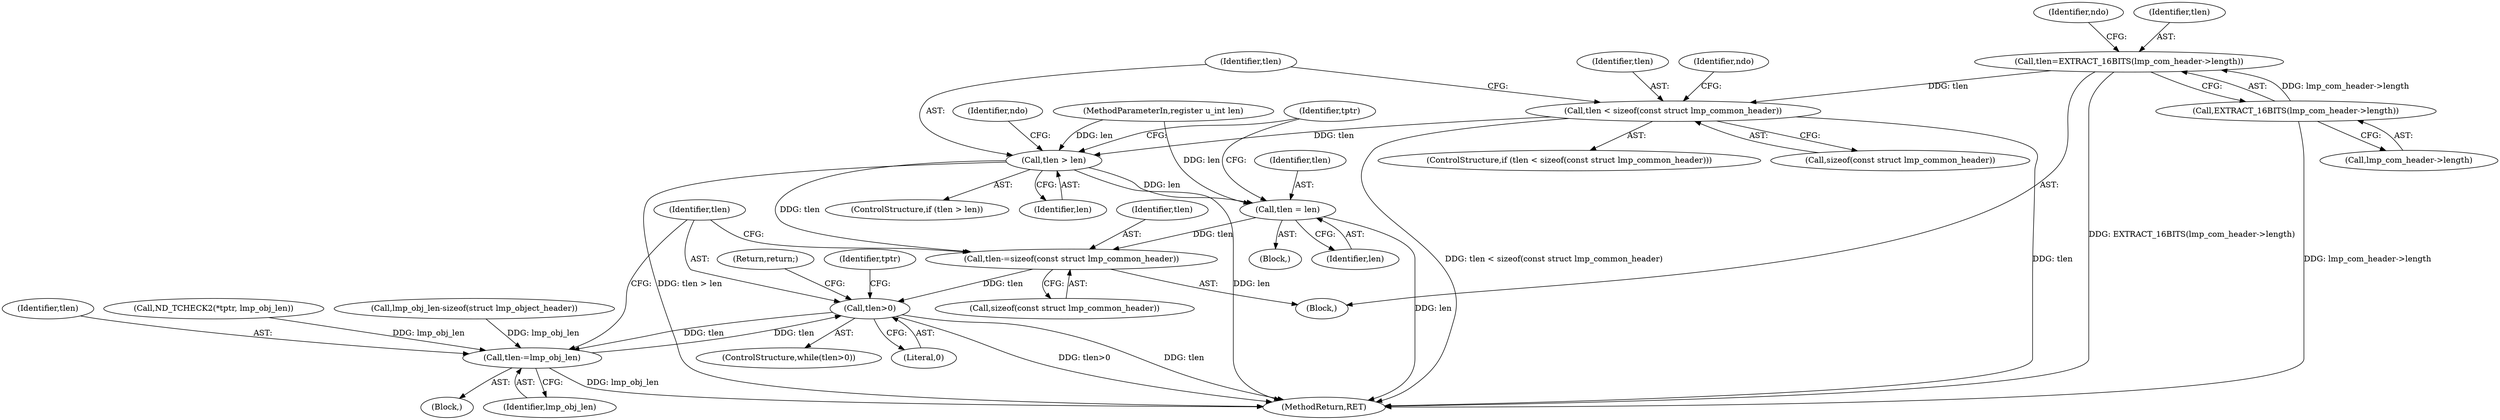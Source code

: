 digraph "0_tcpdump_0b661e0aa61850234b64394585cf577aac570bf4@API" {
"1000223" [label="(Call,tlen < sizeof(const struct lmp_common_header))"];
"1000189" [label="(Call,tlen=EXTRACT_16BITS(lmp_com_header->length))"];
"1000191" [label="(Call,EXTRACT_16BITS(lmp_com_header->length))"];
"1000234" [label="(Call,tlen > len)"];
"1000242" [label="(Call,tlen = len)"];
"1000249" [label="(Call,tlen-=sizeof(const struct lmp_common_header))"];
"1000254" [label="(Call,tlen>0)"];
"1001938" [label="(Call,tlen-=lmp_obj_len)"];
"1000223" [label="(Call,tlen < sizeof(const struct lmp_common_header))"];
"1001931" [label="(Call,lmp_obj_len-sizeof(struct lmp_object_header))"];
"1000236" [label="(Identifier,len)"];
"1000354" [label="(Call,ND_TCHECK2(*tptr, lmp_obj_len))"];
"1000230" [label="(Identifier,ndo)"];
"1000233" [label="(ControlStructure,if (tlen > len))"];
"1000225" [label="(Call,sizeof(const struct lmp_common_header))"];
"1000114" [label="(Block,)"];
"1000255" [label="(Identifier,tlen)"];
"1000113" [label="(MethodParameterIn,register u_int len)"];
"1000234" [label="(Call,tlen > len)"];
"1000251" [label="(Call,sizeof(const struct lmp_common_header))"];
"1001940" [label="(Identifier,lmp_obj_len)"];
"1000242" [label="(Call,tlen = len)"];
"1000235" [label="(Identifier,tlen)"];
"1000260" [label="(Identifier,tptr)"];
"1001941" [label="(Return,return;)"];
"1000253" [label="(ControlStructure,while(tlen>0))"];
"1000197" [label="(Identifier,ndo)"];
"1000249" [label="(Call,tlen-=sizeof(const struct lmp_common_header))"];
"1000237" [label="(Block,)"];
"1000244" [label="(Identifier,len)"];
"1000256" [label="(Literal,0)"];
"1001939" [label="(Identifier,tlen)"];
"1000224" [label="(Identifier,tlen)"];
"1000250" [label="(Identifier,tlen)"];
"1000246" [label="(Identifier,tptr)"];
"1001949" [label="(MethodReturn,RET)"];
"1000243" [label="(Identifier,tlen)"];
"1000254" [label="(Call,tlen>0)"];
"1000257" [label="(Block,)"];
"1000189" [label="(Call,tlen=EXTRACT_16BITS(lmp_com_header->length))"];
"1000191" [label="(Call,EXTRACT_16BITS(lmp_com_header->length))"];
"1000240" [label="(Identifier,ndo)"];
"1001938" [label="(Call,tlen-=lmp_obj_len)"];
"1000190" [label="(Identifier,tlen)"];
"1000192" [label="(Call,lmp_com_header->length)"];
"1000222" [label="(ControlStructure,if (tlen < sizeof(const struct lmp_common_header)))"];
"1000223" -> "1000222"  [label="AST: "];
"1000223" -> "1000225"  [label="CFG: "];
"1000224" -> "1000223"  [label="AST: "];
"1000225" -> "1000223"  [label="AST: "];
"1000230" -> "1000223"  [label="CFG: "];
"1000235" -> "1000223"  [label="CFG: "];
"1000223" -> "1001949"  [label="DDG: tlen < sizeof(const struct lmp_common_header)"];
"1000223" -> "1001949"  [label="DDG: tlen"];
"1000189" -> "1000223"  [label="DDG: tlen"];
"1000223" -> "1000234"  [label="DDG: tlen"];
"1000189" -> "1000114"  [label="AST: "];
"1000189" -> "1000191"  [label="CFG: "];
"1000190" -> "1000189"  [label="AST: "];
"1000191" -> "1000189"  [label="AST: "];
"1000197" -> "1000189"  [label="CFG: "];
"1000189" -> "1001949"  [label="DDG: EXTRACT_16BITS(lmp_com_header->length)"];
"1000191" -> "1000189"  [label="DDG: lmp_com_header->length"];
"1000191" -> "1000192"  [label="CFG: "];
"1000192" -> "1000191"  [label="AST: "];
"1000191" -> "1001949"  [label="DDG: lmp_com_header->length"];
"1000234" -> "1000233"  [label="AST: "];
"1000234" -> "1000236"  [label="CFG: "];
"1000235" -> "1000234"  [label="AST: "];
"1000236" -> "1000234"  [label="AST: "];
"1000240" -> "1000234"  [label="CFG: "];
"1000246" -> "1000234"  [label="CFG: "];
"1000234" -> "1001949"  [label="DDG: len"];
"1000234" -> "1001949"  [label="DDG: tlen > len"];
"1000113" -> "1000234"  [label="DDG: len"];
"1000234" -> "1000242"  [label="DDG: len"];
"1000234" -> "1000249"  [label="DDG: tlen"];
"1000242" -> "1000237"  [label="AST: "];
"1000242" -> "1000244"  [label="CFG: "];
"1000243" -> "1000242"  [label="AST: "];
"1000244" -> "1000242"  [label="AST: "];
"1000246" -> "1000242"  [label="CFG: "];
"1000242" -> "1001949"  [label="DDG: len"];
"1000113" -> "1000242"  [label="DDG: len"];
"1000242" -> "1000249"  [label="DDG: tlen"];
"1000249" -> "1000114"  [label="AST: "];
"1000249" -> "1000251"  [label="CFG: "];
"1000250" -> "1000249"  [label="AST: "];
"1000251" -> "1000249"  [label="AST: "];
"1000255" -> "1000249"  [label="CFG: "];
"1000249" -> "1000254"  [label="DDG: tlen"];
"1000254" -> "1000253"  [label="AST: "];
"1000254" -> "1000256"  [label="CFG: "];
"1000255" -> "1000254"  [label="AST: "];
"1000256" -> "1000254"  [label="AST: "];
"1000260" -> "1000254"  [label="CFG: "];
"1001941" -> "1000254"  [label="CFG: "];
"1000254" -> "1001949"  [label="DDG: tlen"];
"1000254" -> "1001949"  [label="DDG: tlen>0"];
"1001938" -> "1000254"  [label="DDG: tlen"];
"1000254" -> "1001938"  [label="DDG: tlen"];
"1001938" -> "1000257"  [label="AST: "];
"1001938" -> "1001940"  [label="CFG: "];
"1001939" -> "1001938"  [label="AST: "];
"1001940" -> "1001938"  [label="AST: "];
"1000255" -> "1001938"  [label="CFG: "];
"1001938" -> "1001949"  [label="DDG: lmp_obj_len"];
"1000354" -> "1001938"  [label="DDG: lmp_obj_len"];
"1001931" -> "1001938"  [label="DDG: lmp_obj_len"];
}
